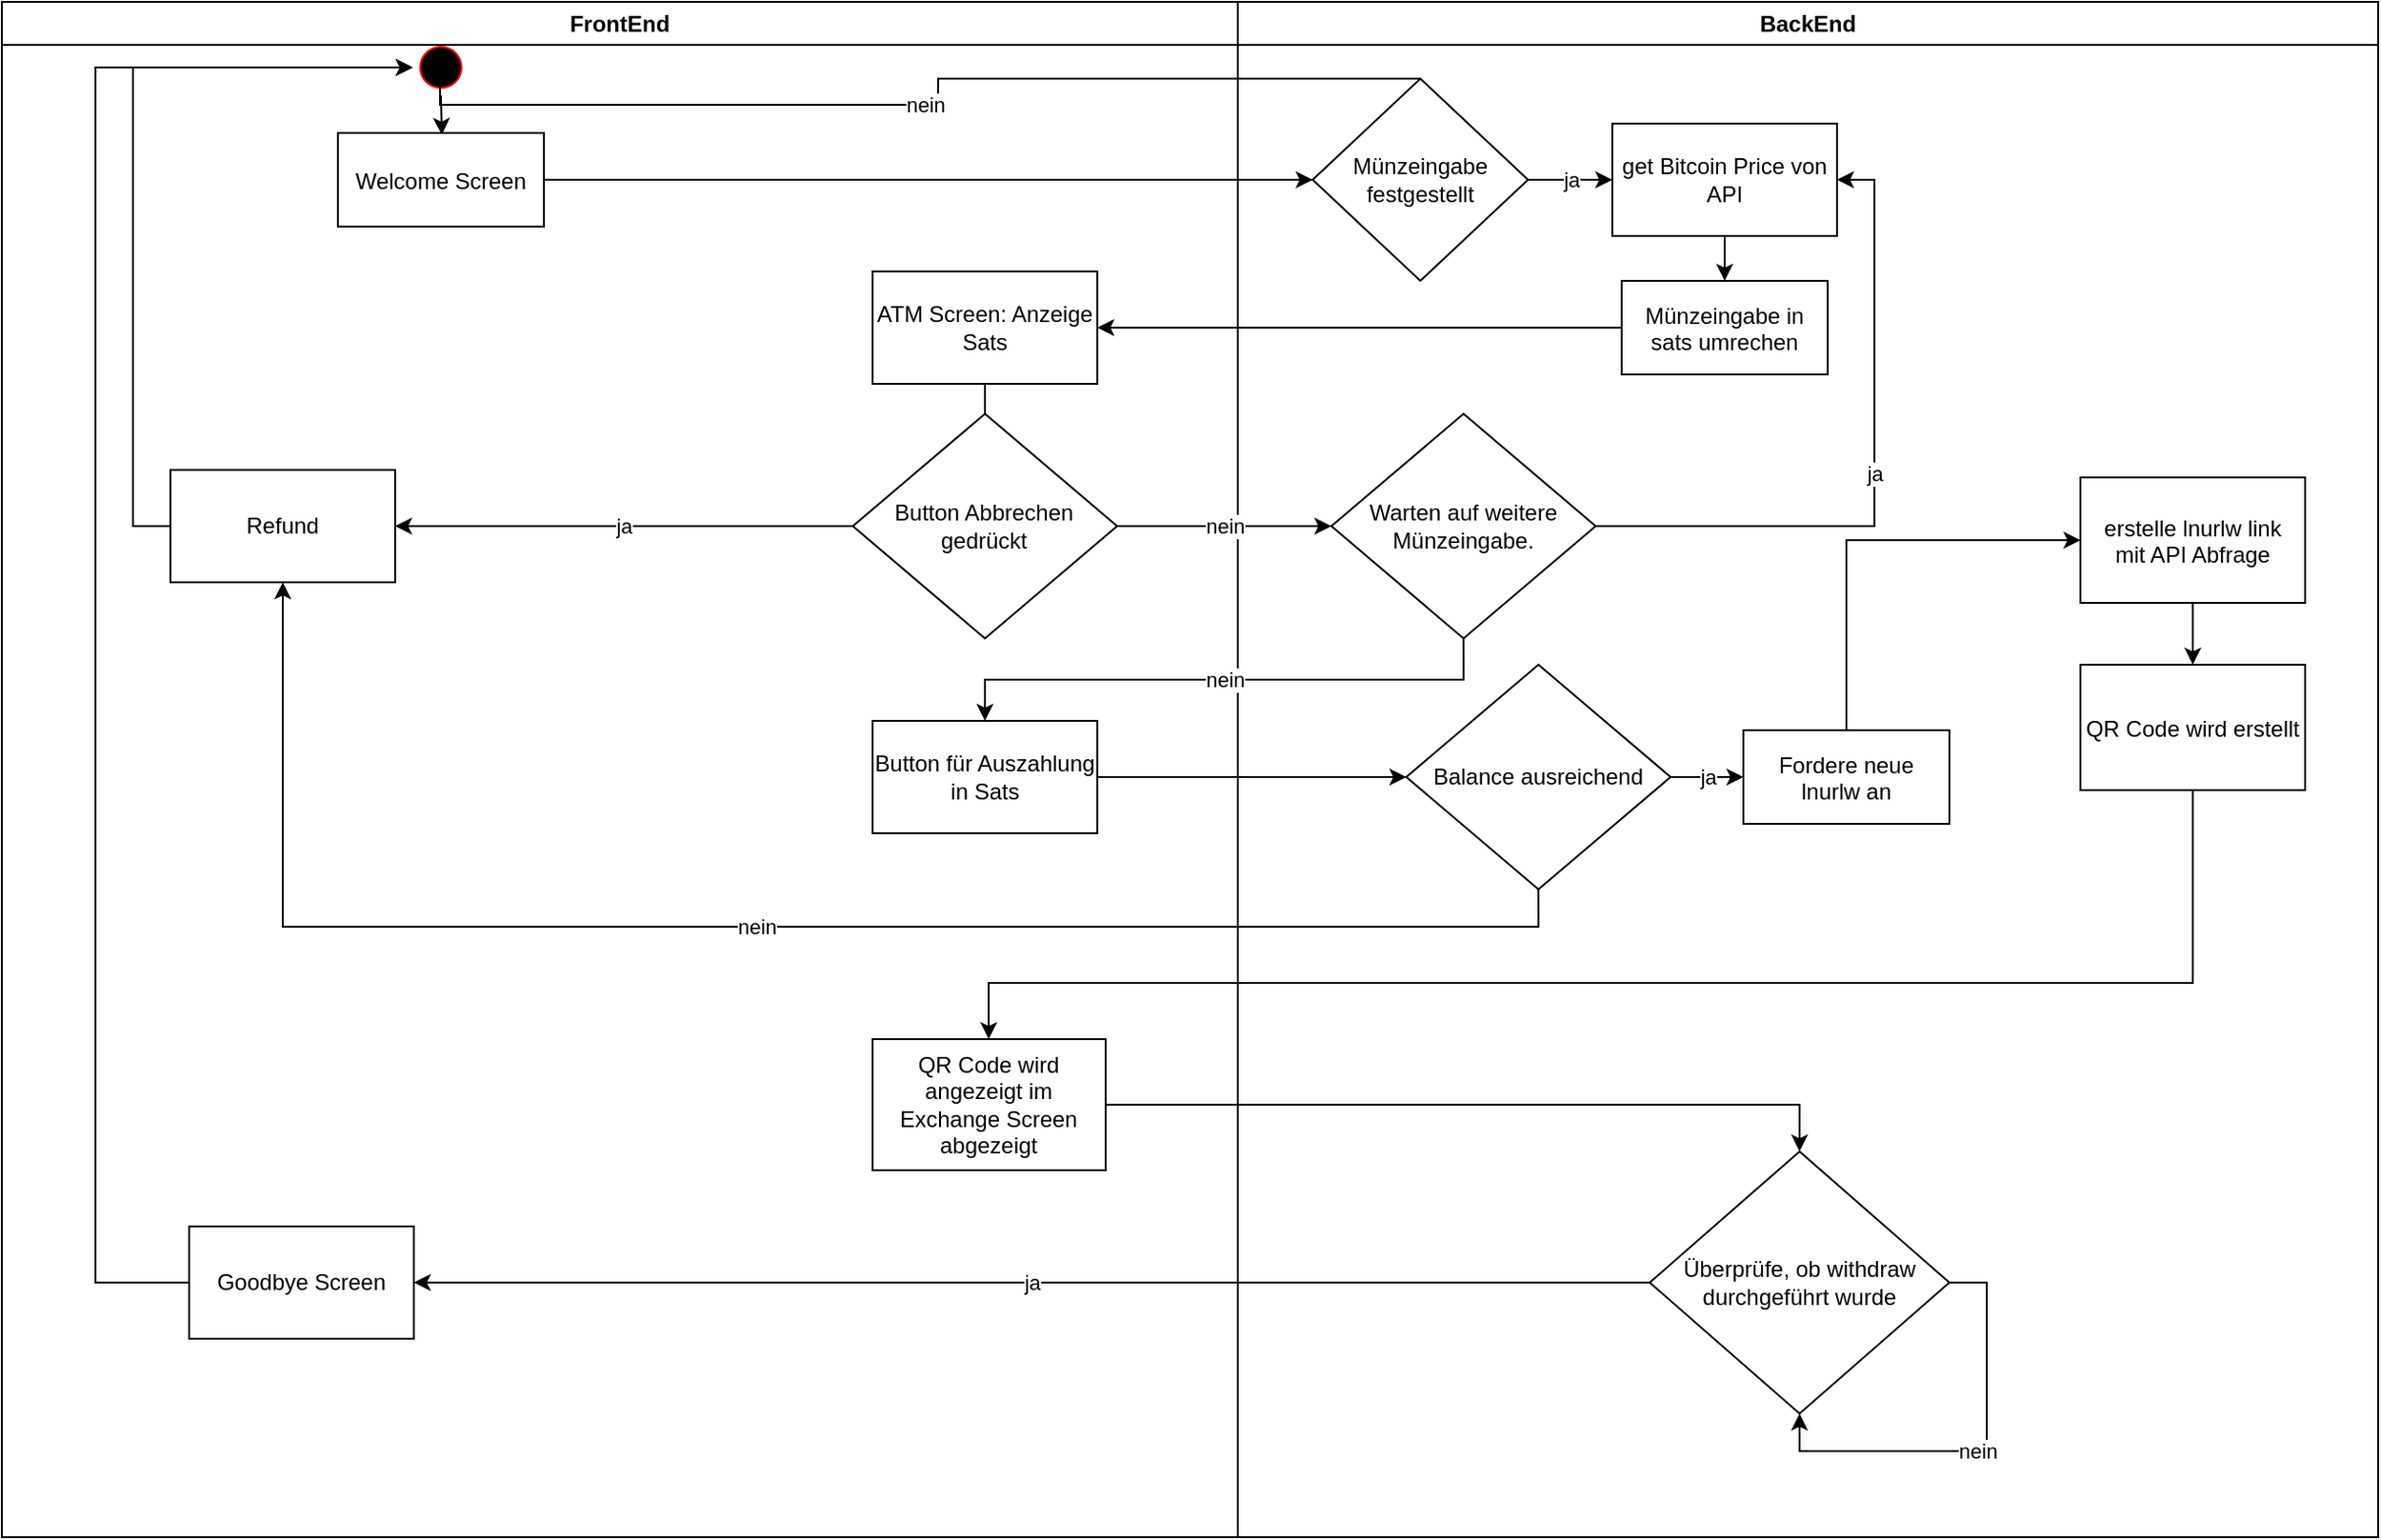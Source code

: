 <mxfile version="21.1.8" type="device">
  <diagram name="Page-1" id="e7e014a7-5840-1c2e-5031-d8a46d1fe8dd">
    <mxGraphModel dx="2613" dy="862" grid="1" gridSize="10" guides="1" tooltips="1" connect="1" arrows="1" fold="1" page="1" pageScale="1" pageWidth="1169" pageHeight="826" background="none" math="0" shadow="0">
      <root>
        <mxCell id="0" />
        <mxCell id="1" parent="0" />
        <mxCell id="3" value="FrontEnd" style="swimlane;whiteSpace=wrap" parent="1" vertex="1">
          <mxGeometry x="-100" y="6" width="660" height="820" as="geometry" />
        </mxCell>
        <mxCell id="lOZafzMt9g_z6DRPFGNZ-45" style="edgeStyle=orthogonalEdgeStyle;rounded=0;orthogonalLoop=1;jettySize=auto;html=1;exitX=0.5;exitY=1;exitDx=0;exitDy=0;entryX=0.505;entryY=0.02;entryDx=0;entryDy=0;entryPerimeter=0;" parent="3" source="13" target="15" edge="1">
          <mxGeometry relative="1" as="geometry" />
        </mxCell>
        <mxCell id="13" value="" style="ellipse;shape=startState;fillColor=#000000;strokeColor=#ff0000;" parent="3" vertex="1">
          <mxGeometry x="219.44" y="20" width="30" height="30" as="geometry" />
        </mxCell>
        <mxCell id="15" value="Welcome Screen" style="" parent="3" vertex="1">
          <mxGeometry x="179.44" y="70" width="110" height="50" as="geometry" />
        </mxCell>
        <mxCell id="lOZafzMt9g_z6DRPFGNZ-59" value="" style="edgeStyle=orthogonalEdgeStyle;rounded=0;orthogonalLoop=1;jettySize=auto;html=1;" parent="3" source="lOZafzMt9g_z6DRPFGNZ-53" target="n0ihHmKOdmhdID7cy5Q--15" edge="1">
          <mxGeometry relative="1" as="geometry" />
        </mxCell>
        <mxCell id="lOZafzMt9g_z6DRPFGNZ-53" value="ATM Screen: Anzeige Sats" style="rounded=0;whiteSpace=wrap;html=1;" parent="3" vertex="1">
          <mxGeometry x="465" y="144" width="120" height="60" as="geometry" />
        </mxCell>
        <mxCell id="lOZafzMt9g_z6DRPFGNZ-64" value="Button für Auszahlung in Sats" style="rounded=0;whiteSpace=wrap;html=1;" parent="3" vertex="1">
          <mxGeometry x="465" y="384" width="120" height="60" as="geometry" />
        </mxCell>
        <mxCell id="n0ihHmKOdmhdID7cy5Q--17" value="ja" style="edgeStyle=orthogonalEdgeStyle;rounded=0;orthogonalLoop=1;jettySize=auto;html=1;" edge="1" parent="3" source="n0ihHmKOdmhdID7cy5Q--15" target="n0ihHmKOdmhdID7cy5Q--16">
          <mxGeometry relative="1" as="geometry" />
        </mxCell>
        <mxCell id="n0ihHmKOdmhdID7cy5Q--15" value="Button Abbrechen gedrückt" style="rhombus;whiteSpace=wrap;html=1;" vertex="1" parent="3">
          <mxGeometry x="454.44" y="220" width="141.12" height="120" as="geometry" />
        </mxCell>
        <mxCell id="n0ihHmKOdmhdID7cy5Q--20" style="edgeStyle=orthogonalEdgeStyle;rounded=0;orthogonalLoop=1;jettySize=auto;html=1;entryX=0;entryY=0.5;entryDx=0;entryDy=0;exitX=0;exitY=0.5;exitDx=0;exitDy=0;" edge="1" parent="3" source="n0ihHmKOdmhdID7cy5Q--16" target="13">
          <mxGeometry relative="1" as="geometry" />
        </mxCell>
        <mxCell id="n0ihHmKOdmhdID7cy5Q--16" value="Refund" style="whiteSpace=wrap;html=1;" vertex="1" parent="3">
          <mxGeometry x="90" y="250" width="120" height="60" as="geometry" />
        </mxCell>
        <mxCell id="n0ihHmKOdmhdID7cy5Q--47" style="edgeStyle=orthogonalEdgeStyle;rounded=0;orthogonalLoop=1;jettySize=auto;html=1;entryX=0;entryY=0.5;entryDx=0;entryDy=0;" edge="1" parent="3" source="n0ihHmKOdmhdID7cy5Q--37" target="13">
          <mxGeometry relative="1" as="geometry">
            <Array as="points">
              <mxPoint x="50" y="684" />
              <mxPoint x="50" y="35" />
            </Array>
          </mxGeometry>
        </mxCell>
        <mxCell id="n0ihHmKOdmhdID7cy5Q--37" value="Goodbye Screen" style="whiteSpace=wrap;html=1;rounded=0;" vertex="1" parent="3">
          <mxGeometry x="100" y="654" width="120" height="60" as="geometry" />
        </mxCell>
        <mxCell id="lOZafzMt9g_z6DRPFGNZ-73" value="QR Code wird&lt;br&gt;angezeigt im &lt;br&gt;Exchange Screen abgezeigt" style="rounded=0;whiteSpace=wrap;html=1;" parent="3" vertex="1">
          <mxGeometry x="465" y="554" width="124.44" height="70" as="geometry" />
        </mxCell>
        <mxCell id="4" value="BackEnd" style="swimlane;whiteSpace=wrap" parent="1" vertex="1">
          <mxGeometry x="560" y="6" width="609" height="820" as="geometry" />
        </mxCell>
        <mxCell id="n0ihHmKOdmhdID7cy5Q--29" style="edgeStyle=orthogonalEdgeStyle;rounded=0;orthogonalLoop=1;jettySize=auto;html=1;exitX=0.5;exitY=0;exitDx=0;exitDy=0;entryX=0;entryY=0.5;entryDx=0;entryDy=0;" edge="1" parent="4" source="lOZafzMt9g_z6DRPFGNZ-94" target="lOZafzMt9g_z6DRPFGNZ-95">
          <mxGeometry relative="1" as="geometry">
            <mxPoint x="200" y="384" as="targetPoint" />
          </mxGeometry>
        </mxCell>
        <mxCell id="lOZafzMt9g_z6DRPFGNZ-94" value="Fordere neue &#xa;lnurlw an" style="" parent="4" vertex="1">
          <mxGeometry x="270" y="389" width="110" height="50" as="geometry" />
        </mxCell>
        <mxCell id="n0ihHmKOdmhdID7cy5Q--45" style="edgeStyle=orthogonalEdgeStyle;rounded=0;orthogonalLoop=1;jettySize=auto;html=1;exitX=0.5;exitY=1;exitDx=0;exitDy=0;entryX=0.5;entryY=0;entryDx=0;entryDy=0;" edge="1" parent="4" source="lOZafzMt9g_z6DRPFGNZ-95" target="lOZafzMt9g_z6DRPFGNZ-96">
          <mxGeometry relative="1" as="geometry" />
        </mxCell>
        <mxCell id="lOZafzMt9g_z6DRPFGNZ-95" value="erstelle lnurlw link &#xa;mit API Abfrage" style="" parent="4" vertex="1">
          <mxGeometry x="450" y="254" width="120" height="67" as="geometry" />
        </mxCell>
        <mxCell id="lOZafzMt9g_z6DRPFGNZ-96" value="QR Code wird erstellt" style="" parent="4" vertex="1">
          <mxGeometry x="450" y="354" width="120" height="67" as="geometry" />
        </mxCell>
        <mxCell id="n0ihHmKOdmhdID7cy5Q--27" value="ja" style="edgeStyle=orthogonalEdgeStyle;rounded=0;orthogonalLoop=1;jettySize=auto;html=1;entryX=0;entryY=0.5;entryDx=0;entryDy=0;" edge="1" parent="4" source="n0ihHmKOdmhdID7cy5Q--24" target="lOZafzMt9g_z6DRPFGNZ-94">
          <mxGeometry relative="1" as="geometry" />
        </mxCell>
        <mxCell id="n0ihHmKOdmhdID7cy5Q--24" value="Balance ausreichend" style="rhombus;whiteSpace=wrap;html=1;" vertex="1" parent="4">
          <mxGeometry x="90" y="354" width="141.12" height="120" as="geometry" />
        </mxCell>
        <mxCell id="n0ihHmKOdmhdID7cy5Q--32" value="Überprüfe, ob withdraw durchgeführt wurde" style="rhombus;whiteSpace=wrap;html=1;rounded=0;" vertex="1" parent="4">
          <mxGeometry x="220" y="614" width="160" height="140" as="geometry" />
        </mxCell>
        <mxCell id="n0ihHmKOdmhdID7cy5Q--35" value="nein" style="edgeStyle=orthogonalEdgeStyle;rounded=0;orthogonalLoop=1;jettySize=auto;html=1;exitX=1;exitY=0.5;exitDx=0;exitDy=0;" edge="1" parent="4" source="n0ihHmKOdmhdID7cy5Q--32" target="n0ihHmKOdmhdID7cy5Q--32">
          <mxGeometry relative="1" as="geometry" />
        </mxCell>
        <mxCell id="n0ihHmKOdmhdID7cy5Q--42" style="edgeStyle=orthogonalEdgeStyle;rounded=0;orthogonalLoop=1;jettySize=auto;html=1;entryX=0.5;entryY=0;entryDx=0;entryDy=0;" edge="1" parent="4" source="lOZafzMt9g_z6DRPFGNZ-88" target="lOZafzMt9g_z6DRPFGNZ-41">
          <mxGeometry relative="1" as="geometry" />
        </mxCell>
        <mxCell id="lOZafzMt9g_z6DRPFGNZ-88" value="get Bitcoin Price von API" style="rounded=0;whiteSpace=wrap;html=1;" parent="4" vertex="1">
          <mxGeometry x="200" y="65" width="120" height="60" as="geometry" />
        </mxCell>
        <mxCell id="lOZafzMt9g_z6DRPFGNZ-41" value="Münzeingabe in &#xa;sats umrechen" style="" parent="4" vertex="1">
          <mxGeometry x="205" y="149" width="110" height="50" as="geometry" />
        </mxCell>
        <mxCell id="n0ihHmKOdmhdID7cy5Q--44" value="ja" style="edgeStyle=orthogonalEdgeStyle;rounded=0;orthogonalLoop=1;jettySize=auto;html=1;entryX=1;entryY=0.5;entryDx=0;entryDy=0;" edge="1" parent="4" source="lOZafzMt9g_z6DRPFGNZ-58" target="lOZafzMt9g_z6DRPFGNZ-88">
          <mxGeometry relative="1" as="geometry" />
        </mxCell>
        <mxCell id="lOZafzMt9g_z6DRPFGNZ-58" value="Warten auf weitere Münzeingabe." style="rhombus;whiteSpace=wrap;html=1;" parent="4" vertex="1">
          <mxGeometry x="50" y="220" width="141.12" height="120" as="geometry" />
        </mxCell>
        <mxCell id="n0ihHmKOdmhdID7cy5Q--41" value="ja" style="edgeStyle=orthogonalEdgeStyle;rounded=0;orthogonalLoop=1;jettySize=auto;html=1;entryX=0;entryY=0.5;entryDx=0;entryDy=0;" edge="1" parent="4" source="lOZafzMt9g_z6DRPFGNZ-42" target="lOZafzMt9g_z6DRPFGNZ-88">
          <mxGeometry relative="1" as="geometry" />
        </mxCell>
        <mxCell id="lOZafzMt9g_z6DRPFGNZ-42" value="Münzeingabe festgestellt" style="rhombus;whiteSpace=wrap;html=1;" parent="4" vertex="1">
          <mxGeometry x="40" y="41" width="115" height="108" as="geometry" />
        </mxCell>
        <mxCell id="n0ihHmKOdmhdID7cy5Q--26" style="edgeStyle=orthogonalEdgeStyle;rounded=0;orthogonalLoop=1;jettySize=auto;html=1;exitX=1;exitY=0.5;exitDx=0;exitDy=0;entryX=0;entryY=0.5;entryDx=0;entryDy=0;" edge="1" parent="1" source="lOZafzMt9g_z6DRPFGNZ-64" target="n0ihHmKOdmhdID7cy5Q--24">
          <mxGeometry relative="1" as="geometry" />
        </mxCell>
        <mxCell id="n0ihHmKOdmhdID7cy5Q--28" value="nein" style="edgeStyle=orthogonalEdgeStyle;rounded=0;orthogonalLoop=1;jettySize=auto;html=1;entryX=0.5;entryY=1;entryDx=0;entryDy=0;exitX=0.5;exitY=1;exitDx=0;exitDy=0;" edge="1" parent="1" source="n0ihHmKOdmhdID7cy5Q--24" target="n0ihHmKOdmhdID7cy5Q--16">
          <mxGeometry relative="1" as="geometry" />
        </mxCell>
        <mxCell id="n0ihHmKOdmhdID7cy5Q--38" value="ja" style="edgeStyle=orthogonalEdgeStyle;rounded=0;orthogonalLoop=1;jettySize=auto;html=1;" edge="1" parent="1" source="n0ihHmKOdmhdID7cy5Q--32" target="n0ihHmKOdmhdID7cy5Q--37">
          <mxGeometry relative="1" as="geometry" />
        </mxCell>
        <mxCell id="n0ihHmKOdmhdID7cy5Q--23" value="nein" style="edgeStyle=orthogonalEdgeStyle;rounded=0;orthogonalLoop=1;jettySize=auto;html=1;entryX=0.5;entryY=0;entryDx=0;entryDy=0;exitX=0.5;exitY=1;exitDx=0;exitDy=0;" edge="1" parent="1" source="lOZafzMt9g_z6DRPFGNZ-58" target="lOZafzMt9g_z6DRPFGNZ-64">
          <mxGeometry relative="1" as="geometry" />
        </mxCell>
        <mxCell id="n0ihHmKOdmhdID7cy5Q--21" value="nein" style="edgeStyle=orthogonalEdgeStyle;rounded=0;orthogonalLoop=1;jettySize=auto;html=1;" edge="1" parent="1" source="n0ihHmKOdmhdID7cy5Q--15" target="lOZafzMt9g_z6DRPFGNZ-58">
          <mxGeometry relative="1" as="geometry" />
        </mxCell>
        <mxCell id="n0ihHmKOdmhdID7cy5Q--33" value="" style="edgeStyle=orthogonalEdgeStyle;rounded=0;orthogonalLoop=1;jettySize=auto;html=1;entryX=0.5;entryY=0;entryDx=0;entryDy=0;" edge="1" parent="1" source="lOZafzMt9g_z6DRPFGNZ-73" target="n0ihHmKOdmhdID7cy5Q--32">
          <mxGeometry relative="1" as="geometry" />
        </mxCell>
        <mxCell id="n0ihHmKOdmhdID7cy5Q--40" style="edgeStyle=orthogonalEdgeStyle;rounded=0;orthogonalLoop=1;jettySize=auto;html=1;entryX=0;entryY=0.5;entryDx=0;entryDy=0;" edge="1" parent="1" source="15" target="lOZafzMt9g_z6DRPFGNZ-42">
          <mxGeometry relative="1" as="geometry" />
        </mxCell>
        <mxCell id="n0ihHmKOdmhdID7cy5Q--43" style="edgeStyle=orthogonalEdgeStyle;rounded=0;orthogonalLoop=1;jettySize=auto;html=1;entryX=1;entryY=0.5;entryDx=0;entryDy=0;" edge="1" parent="1" source="lOZafzMt9g_z6DRPFGNZ-41" target="lOZafzMt9g_z6DRPFGNZ-53">
          <mxGeometry relative="1" as="geometry" />
        </mxCell>
        <mxCell id="n0ihHmKOdmhdID7cy5Q--46" style="edgeStyle=orthogonalEdgeStyle;rounded=0;orthogonalLoop=1;jettySize=auto;html=1;" edge="1" parent="1" source="lOZafzMt9g_z6DRPFGNZ-96" target="lOZafzMt9g_z6DRPFGNZ-73">
          <mxGeometry relative="1" as="geometry">
            <Array as="points">
              <mxPoint x="1070" y="530" />
              <mxPoint x="427" y="530" />
            </Array>
          </mxGeometry>
        </mxCell>
        <mxCell id="n0ihHmKOdmhdID7cy5Q--48" value="nein" style="edgeStyle=orthogonalEdgeStyle;rounded=0;orthogonalLoop=1;jettySize=auto;html=1;exitX=0.5;exitY=0;exitDx=0;exitDy=0;" edge="1" parent="1" source="lOZafzMt9g_z6DRPFGNZ-42">
          <mxGeometry relative="1" as="geometry">
            <mxPoint x="134" y="41" as="targetPoint" />
            <Array as="points">
              <mxPoint x="400" y="47" />
              <mxPoint x="400" y="61" />
              <mxPoint x="134" y="61" />
            </Array>
          </mxGeometry>
        </mxCell>
      </root>
    </mxGraphModel>
  </diagram>
</mxfile>
